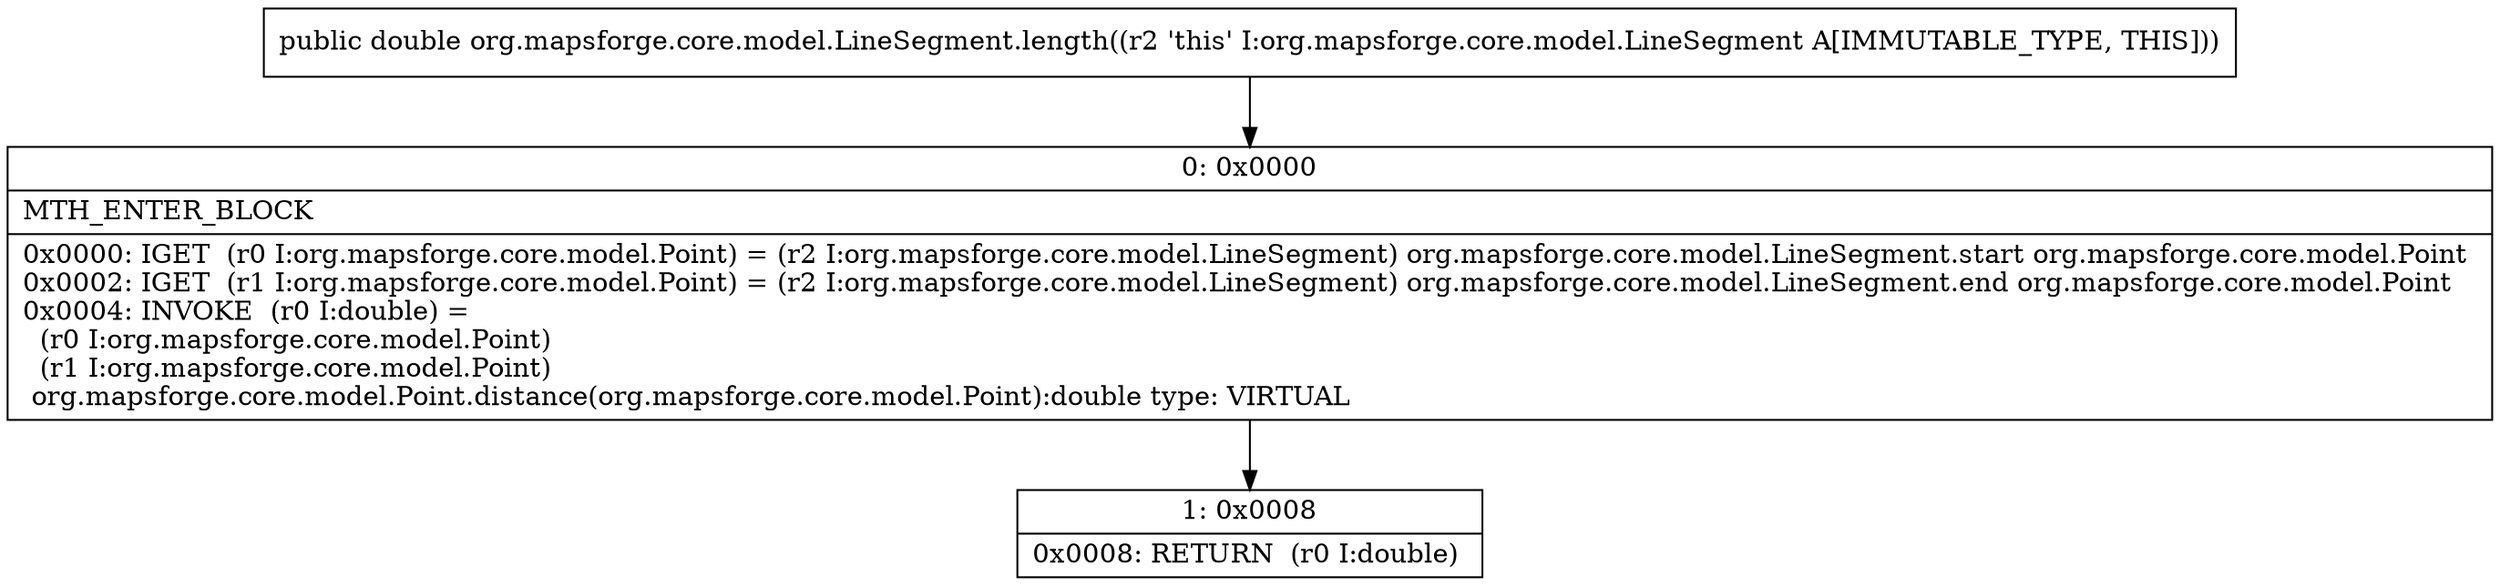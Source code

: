digraph "CFG fororg.mapsforge.core.model.LineSegment.length()D" {
Node_0 [shape=record,label="{0\:\ 0x0000|MTH_ENTER_BLOCK\l|0x0000: IGET  (r0 I:org.mapsforge.core.model.Point) = (r2 I:org.mapsforge.core.model.LineSegment) org.mapsforge.core.model.LineSegment.start org.mapsforge.core.model.Point \l0x0002: IGET  (r1 I:org.mapsforge.core.model.Point) = (r2 I:org.mapsforge.core.model.LineSegment) org.mapsforge.core.model.LineSegment.end org.mapsforge.core.model.Point \l0x0004: INVOKE  (r0 I:double) = \l  (r0 I:org.mapsforge.core.model.Point)\l  (r1 I:org.mapsforge.core.model.Point)\l org.mapsforge.core.model.Point.distance(org.mapsforge.core.model.Point):double type: VIRTUAL \l}"];
Node_1 [shape=record,label="{1\:\ 0x0008|0x0008: RETURN  (r0 I:double) \l}"];
MethodNode[shape=record,label="{public double org.mapsforge.core.model.LineSegment.length((r2 'this' I:org.mapsforge.core.model.LineSegment A[IMMUTABLE_TYPE, THIS])) }"];
MethodNode -> Node_0;
Node_0 -> Node_1;
}

